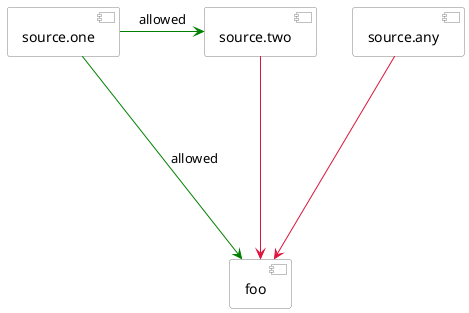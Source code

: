@startuml

skinparam componentStyle uml2
skinparam component {
BorderColor #grey
BackgroundColor #white
}

[source.one] --[#green]right-->  [source.two]:allowed
[source.one] --[#green]--> [foo]:allowed
[source.two] --[#crimson]down--> [foo]
[source.any] --[#crimson]down--> [foo]

@enduml